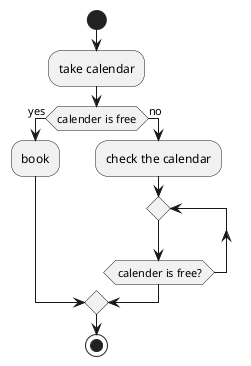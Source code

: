 @startuml

start 

:take calendar;

if (calender is free) then (yes)
    :book; 
else (no)
:check the calendar;
repeat

repeat while( calender is free?) 
endif
stop

@enduml